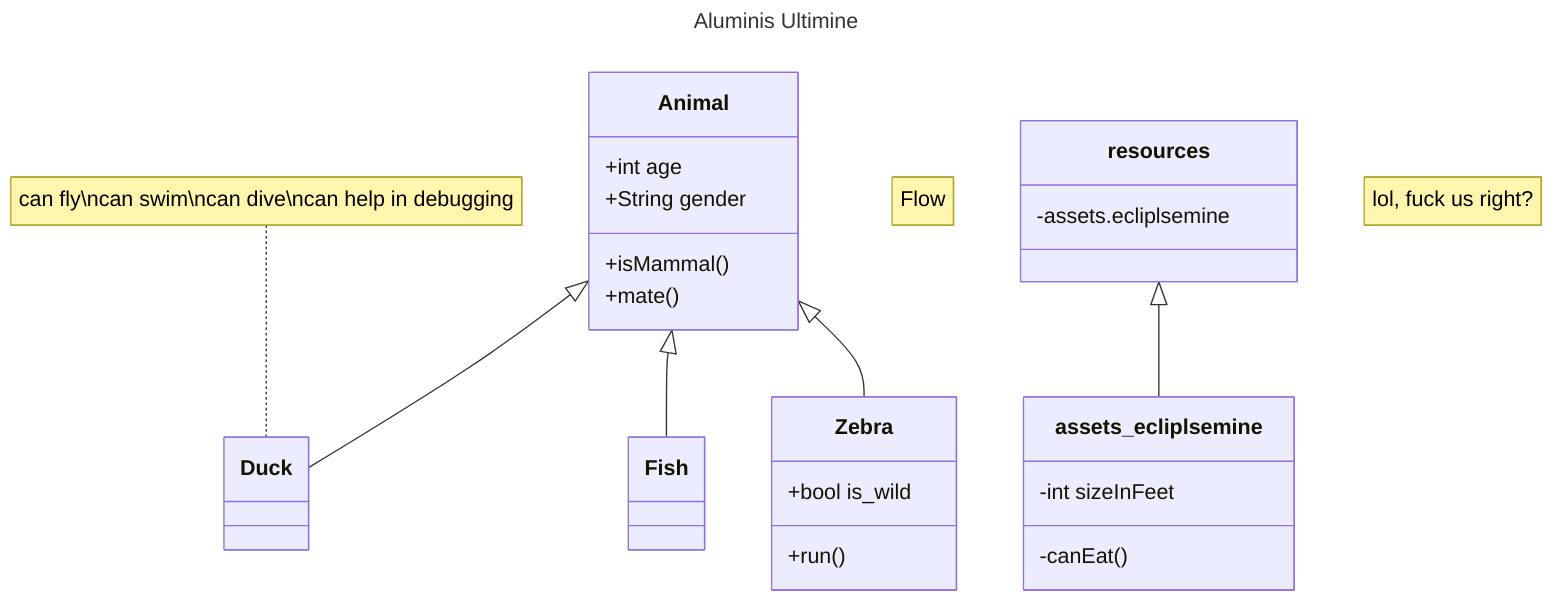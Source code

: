 ---
title: Aluminis Ultimine
---
classDiagram

note "Flow"
Animal <|-- Duck
note for Duck "can fly\ncan swim\ncan dive\ncan help in debugging"
Animal <|-- Fish
Animal <|-- Zebra
Animal : +int age
Animal : +String gender
Animal: +isMammal()
Animal: +mate()

note for Assets "lol, fuck us right?"
class resources{
-assets.ecliplsemine
}
resources <|-- assets_ecliplsemine
class assets_ecliplsemine{
-int sizeInFeet
-canEat()
}
class Zebra{
+bool is_wild
+run()
}